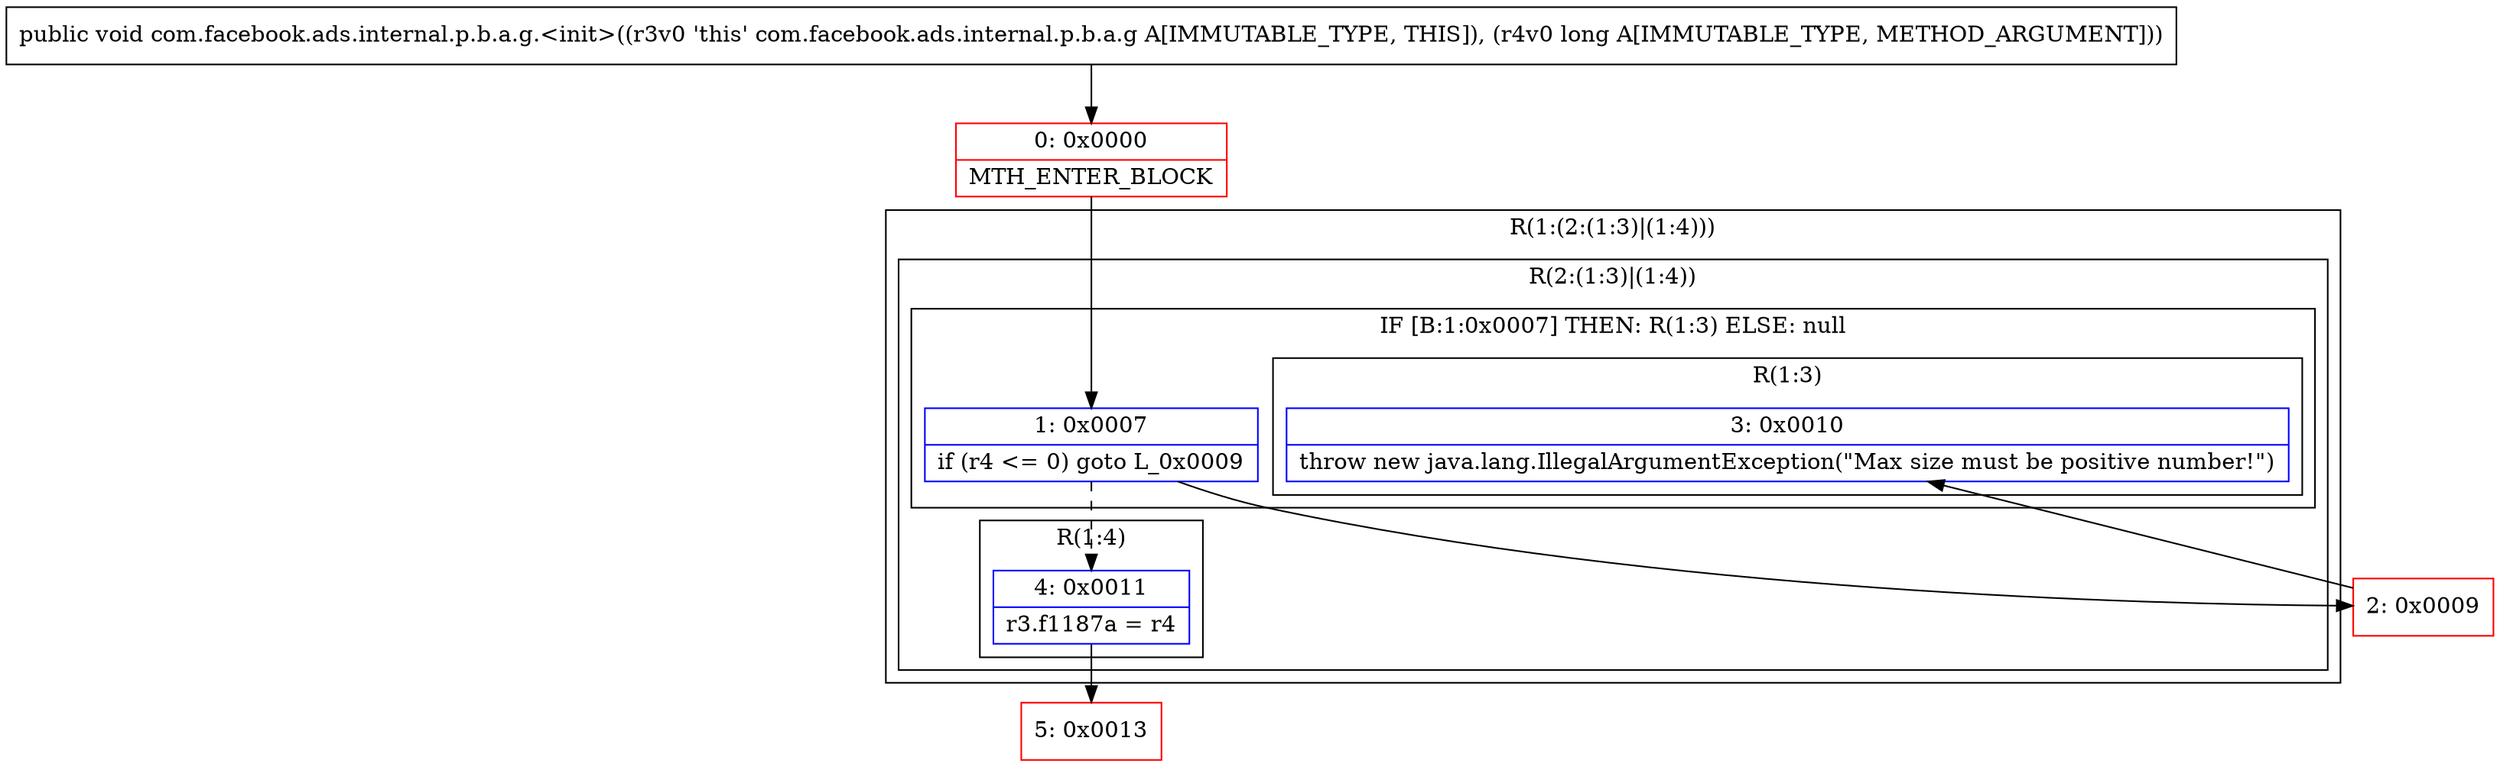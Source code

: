 digraph "CFG forcom.facebook.ads.internal.p.b.a.g.\<init\>(J)V" {
subgraph cluster_Region_1816152118 {
label = "R(1:(2:(1:3)|(1:4)))";
node [shape=record,color=blue];
subgraph cluster_Region_1191074412 {
label = "R(2:(1:3)|(1:4))";
node [shape=record,color=blue];
subgraph cluster_IfRegion_245638948 {
label = "IF [B:1:0x0007] THEN: R(1:3) ELSE: null";
node [shape=record,color=blue];
Node_1 [shape=record,label="{1\:\ 0x0007|if (r4 \<= 0) goto L_0x0009\l}"];
subgraph cluster_Region_107640488 {
label = "R(1:3)";
node [shape=record,color=blue];
Node_3 [shape=record,label="{3\:\ 0x0010|throw new java.lang.IllegalArgumentException(\"Max size must be positive number!\")\l}"];
}
}
subgraph cluster_Region_1745199019 {
label = "R(1:4)";
node [shape=record,color=blue];
Node_4 [shape=record,label="{4\:\ 0x0011|r3.f1187a = r4\l}"];
}
}
}
Node_0 [shape=record,color=red,label="{0\:\ 0x0000|MTH_ENTER_BLOCK\l}"];
Node_2 [shape=record,color=red,label="{2\:\ 0x0009}"];
Node_5 [shape=record,color=red,label="{5\:\ 0x0013}"];
MethodNode[shape=record,label="{public void com.facebook.ads.internal.p.b.a.g.\<init\>((r3v0 'this' com.facebook.ads.internal.p.b.a.g A[IMMUTABLE_TYPE, THIS]), (r4v0 long A[IMMUTABLE_TYPE, METHOD_ARGUMENT])) }"];
MethodNode -> Node_0;
Node_1 -> Node_2;
Node_1 -> Node_4[style=dashed];
Node_4 -> Node_5;
Node_0 -> Node_1;
Node_2 -> Node_3;
}

